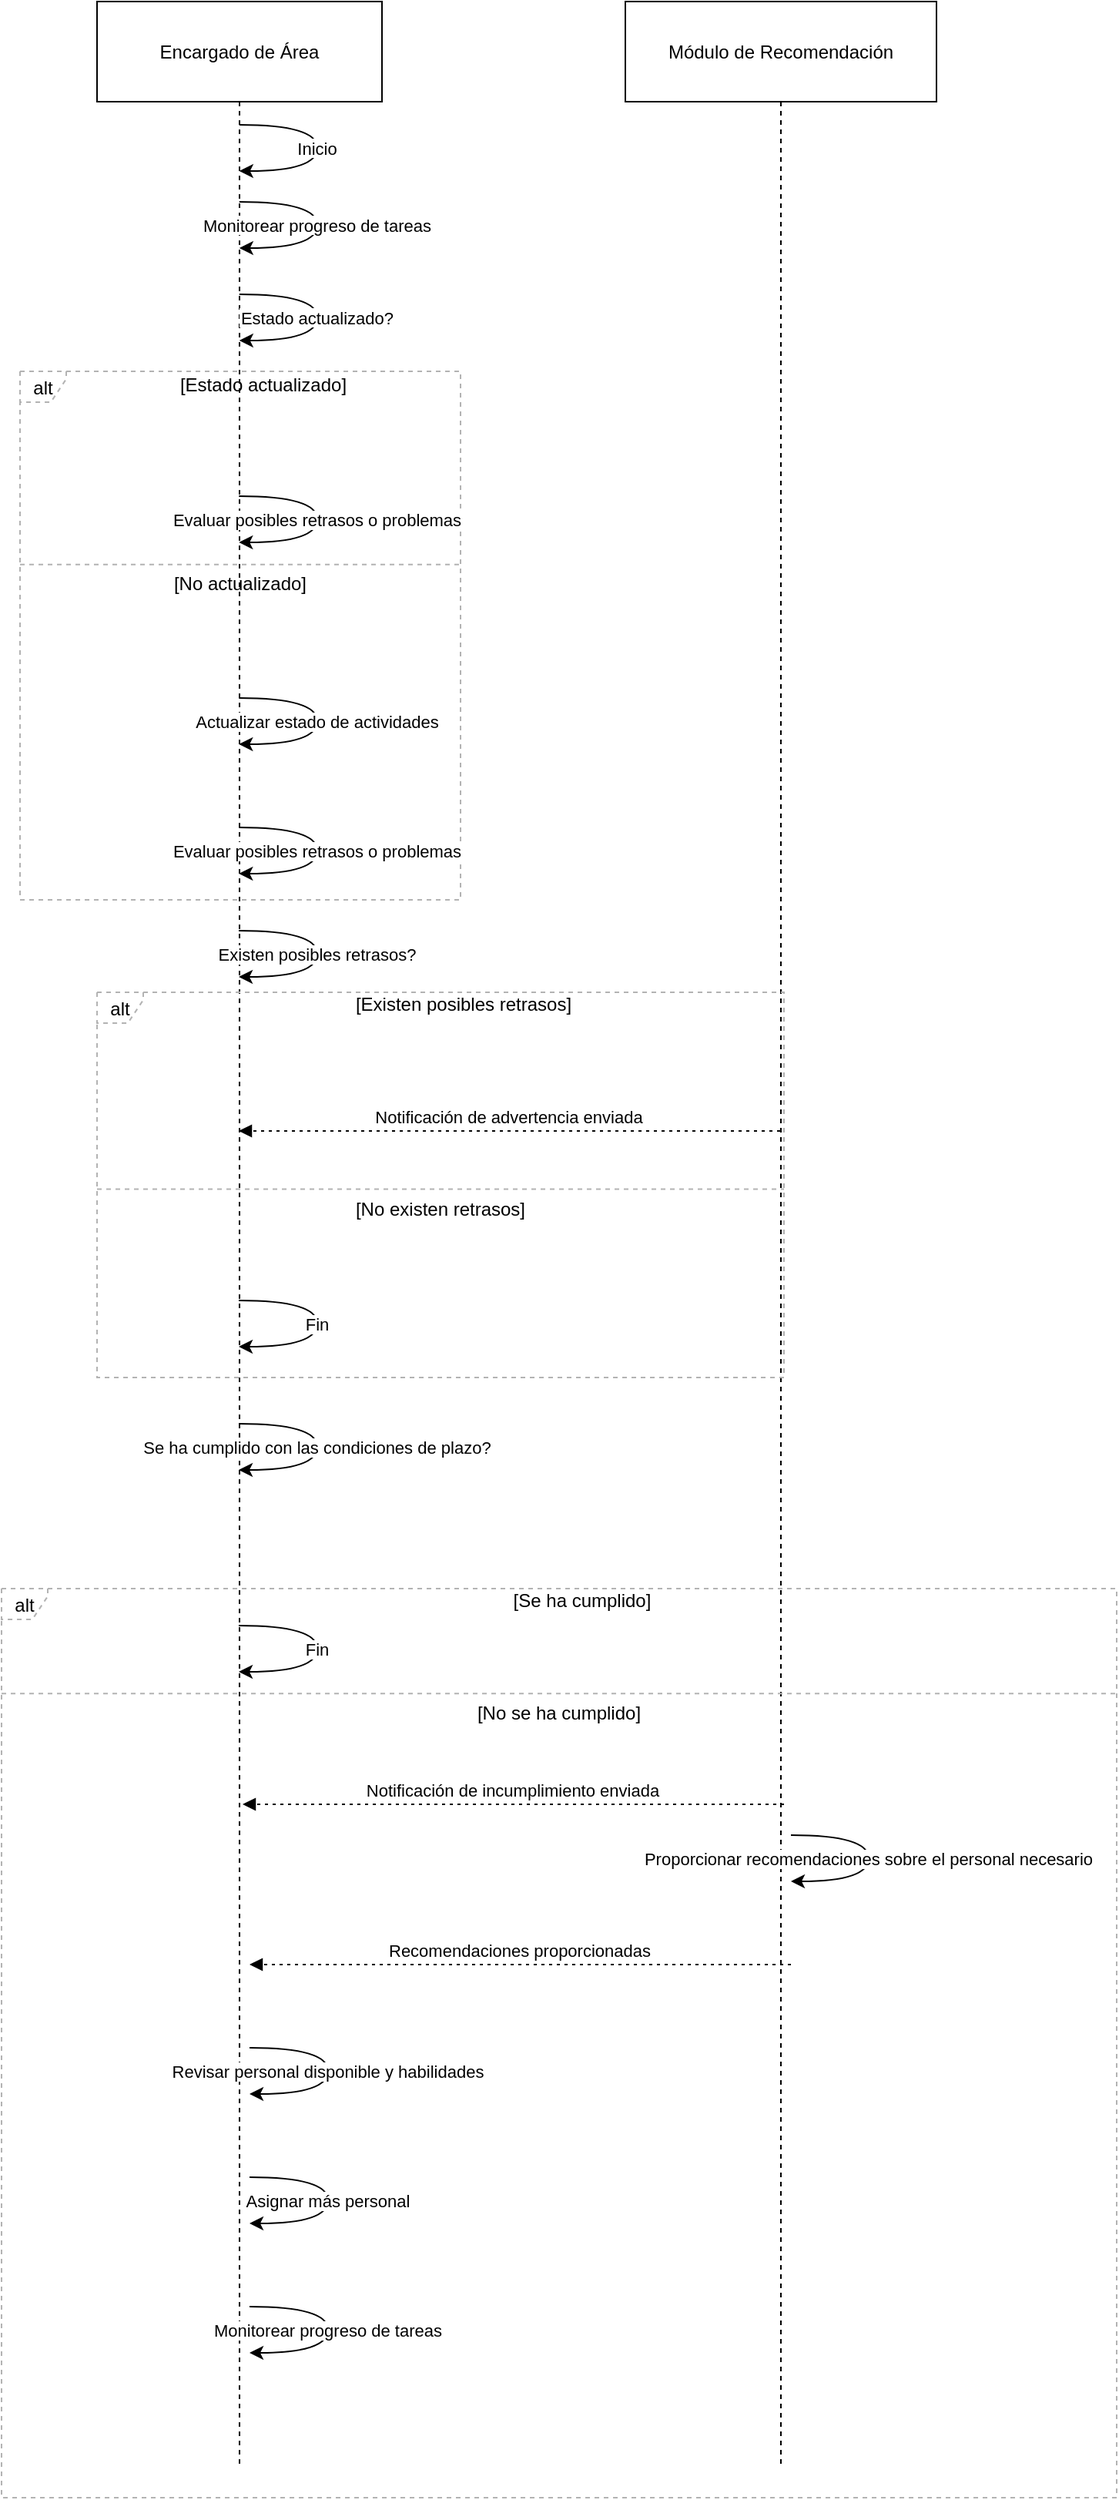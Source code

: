 <mxfile version="24.4.8" type="device">
  <diagram name="Página-1" id="lr0Yw2WSkKTNIkCCuQ-g">
    <mxGraphModel dx="1500" dy="887" grid="1" gridSize="10" guides="1" tooltips="1" connect="1" arrows="1" fold="1" page="1" pageScale="1" pageWidth="1200" pageHeight="1650" math="0" shadow="0">
      <root>
        <mxCell id="0" />
        <mxCell id="1" parent="0" />
        <mxCell id="8UG27pQmcf1Z6j6i45Yc-1" value="Encargado de Área" style="shape=umlLifeline;perimeter=lifelinePerimeter;whiteSpace=wrap;container=1;dropTarget=0;collapsible=0;recursiveResize=0;outlineConnect=0;portConstraint=eastwest;newEdgeStyle={&quot;edgeStyle&quot;:&quot;elbowEdgeStyle&quot;,&quot;elbow&quot;:&quot;vertical&quot;,&quot;curved&quot;:0,&quot;rounded&quot;:0};size=65;" vertex="1" parent="1">
          <mxGeometry x="82" y="20" width="185" height="1600" as="geometry" />
        </mxCell>
        <mxCell id="8UG27pQmcf1Z6j6i45Yc-2" value="Módulo de Recomendación" style="shape=umlLifeline;perimeter=lifelinePerimeter;whiteSpace=wrap;container=1;dropTarget=0;collapsible=0;recursiveResize=0;outlineConnect=0;portConstraint=eastwest;newEdgeStyle={&quot;edgeStyle&quot;:&quot;elbowEdgeStyle&quot;,&quot;elbow&quot;:&quot;vertical&quot;,&quot;curved&quot;:0,&quot;rounded&quot;:0};size=65;" vertex="1" parent="1">
          <mxGeometry x="425" y="20" width="202" height="1600" as="geometry" />
        </mxCell>
        <mxCell id="8UG27pQmcf1Z6j6i45Yc-3" value="alt" style="shape=umlFrame;dashed=1;pointerEvents=0;dropTarget=0;strokeColor=#B3B3B3;height=20;width=30" vertex="1" parent="1">
          <mxGeometry x="32" y="260" width="286" height="343" as="geometry" />
        </mxCell>
        <mxCell id="8UG27pQmcf1Z6j6i45Yc-4" value="[Estado actualizado]" style="text;strokeColor=none;fillColor=none;align=center;verticalAlign=middle;whiteSpace=wrap;" vertex="1" parent="8UG27pQmcf1Z6j6i45Yc-3">
          <mxGeometry x="30" width="256" height="18.245" as="geometry" />
        </mxCell>
        <mxCell id="8UG27pQmcf1Z6j6i45Yc-5" value="[No actualizado]" style="shape=line;dashed=1;whiteSpace=wrap;verticalAlign=top;labelPosition=center;verticalLabelPosition=middle;align=center;strokeColor=#B3B3B3;" vertex="1" parent="8UG27pQmcf1Z6j6i45Yc-3">
          <mxGeometry y="124.064" width="286" height="2.737" as="geometry" />
        </mxCell>
        <mxCell id="8UG27pQmcf1Z6j6i45Yc-6" value="alt" style="shape=umlFrame;dashed=1;pointerEvents=0;dropTarget=0;strokeColor=#B3B3B3;height=20;width=30" vertex="1" parent="1">
          <mxGeometry x="82" y="663" width="446" height="250" as="geometry" />
        </mxCell>
        <mxCell id="8UG27pQmcf1Z6j6i45Yc-7" value="[Existen posibles retrasos]" style="text;strokeColor=none;fillColor=none;align=center;verticalAlign=middle;whiteSpace=wrap;" vertex="1" parent="8UG27pQmcf1Z6j6i45Yc-6">
          <mxGeometry x="30" width="416" height="15.823" as="geometry" />
        </mxCell>
        <mxCell id="8UG27pQmcf1Z6j6i45Yc-8" value="[No existen retrasos]" style="shape=line;dashed=1;whiteSpace=wrap;verticalAlign=top;labelPosition=center;verticalLabelPosition=middle;align=center;strokeColor=#B3B3B3;" vertex="1" parent="8UG27pQmcf1Z6j6i45Yc-6">
          <mxGeometry y="126.582" width="446" height="2.373" as="geometry" />
        </mxCell>
        <mxCell id="8UG27pQmcf1Z6j6i45Yc-9" value="alt" style="shape=umlFrame;dashed=1;pointerEvents=0;dropTarget=0;strokeColor=#B3B3B3;height=20;width=30" vertex="1" parent="1">
          <mxGeometry x="20" y="1050" width="724" height="590" as="geometry" />
        </mxCell>
        <mxCell id="8UG27pQmcf1Z6j6i45Yc-10" value="[Se ha cumplido]" style="text;strokeColor=none;fillColor=none;align=center;verticalAlign=middle;whiteSpace=wrap;" vertex="1" parent="8UG27pQmcf1Z6j6i45Yc-9">
          <mxGeometry x="30" width="694" height="16.714" as="geometry" />
        </mxCell>
        <mxCell id="8UG27pQmcf1Z6j6i45Yc-11" value="[No se ha cumplido]" style="shape=line;dashed=1;whiteSpace=wrap;verticalAlign=top;labelPosition=center;verticalLabelPosition=middle;align=center;strokeColor=#B3B3B3;" vertex="1" parent="8UG27pQmcf1Z6j6i45Yc-9">
          <mxGeometry y="66.856" width="724" height="2.507" as="geometry" />
        </mxCell>
        <mxCell id="8UG27pQmcf1Z6j6i45Yc-12" value="Inicio" style="curved=1;rounded=0;" edge="1" parent="1">
          <mxGeometry relative="1" as="geometry">
            <Array as="points">
              <mxPoint x="225" y="100" />
              <mxPoint x="225" y="130" />
            </Array>
            <mxPoint x="174.394" y="100" as="sourcePoint" />
            <mxPoint x="174.394" y="130" as="targetPoint" />
          </mxGeometry>
        </mxCell>
        <mxCell id="8UG27pQmcf1Z6j6i45Yc-13" value="Monitorear progreso de tareas" style="curved=1;rounded=0;" edge="1" parent="1">
          <mxGeometry relative="1" as="geometry">
            <Array as="points">
              <mxPoint x="225" y="150" />
              <mxPoint x="225" y="180" />
            </Array>
            <mxPoint x="174.394" y="150" as="sourcePoint" />
            <mxPoint x="174.394" y="180" as="targetPoint" />
          </mxGeometry>
        </mxCell>
        <mxCell id="8UG27pQmcf1Z6j6i45Yc-14" value="Estado actualizado?" style="curved=1;rounded=0;" edge="1" parent="1">
          <mxGeometry relative="1" as="geometry">
            <Array as="points">
              <mxPoint x="225" y="210" />
              <mxPoint x="225" y="240" />
            </Array>
            <mxPoint x="174.394" y="210.0" as="sourcePoint" />
            <mxPoint x="174.394" y="240.0" as="targetPoint" />
          </mxGeometry>
        </mxCell>
        <mxCell id="8UG27pQmcf1Z6j6i45Yc-15" value="Evaluar posibles retrasos o problemas" style="curved=1;rounded=0;" edge="1" parent="1">
          <mxGeometry relative="1" as="geometry">
            <Array as="points">
              <mxPoint x="225" y="341" />
              <mxPoint x="225" y="371" />
            </Array>
            <mxPoint x="174.13" y="341.0" as="sourcePoint" />
            <mxPoint x="174.13" y="371.0" as="targetPoint" />
          </mxGeometry>
        </mxCell>
        <mxCell id="8UG27pQmcf1Z6j6i45Yc-16" value="Actualizar estado de actividades" style="curved=1;rounded=0;" edge="1" parent="1">
          <mxGeometry relative="1" as="geometry">
            <Array as="points">
              <mxPoint x="225" y="472" />
              <mxPoint x="225" y="502" />
            </Array>
            <mxPoint x="174.13" y="472" as="sourcePoint" />
            <mxPoint x="174.13" y="502" as="targetPoint" />
          </mxGeometry>
        </mxCell>
        <mxCell id="8UG27pQmcf1Z6j6i45Yc-17" value="Evaluar posibles retrasos o problemas" style="curved=1;rounded=0;" edge="1" parent="1">
          <mxGeometry relative="1" as="geometry">
            <Array as="points">
              <mxPoint x="225" y="556" />
              <mxPoint x="225" y="586" />
            </Array>
            <mxPoint x="174.13" y="556" as="sourcePoint" />
            <mxPoint x="174.13" y="586" as="targetPoint" />
          </mxGeometry>
        </mxCell>
        <mxCell id="8UG27pQmcf1Z6j6i45Yc-18" value="Existen posibles retrasos?" style="curved=1;rounded=0;" edge="1" parent="1">
          <mxGeometry relative="1" as="geometry">
            <Array as="points">
              <mxPoint x="225" y="623" />
              <mxPoint x="225" y="653" />
            </Array>
            <mxPoint x="174" y="623" as="sourcePoint" />
            <mxPoint x="174" y="653" as="targetPoint" />
          </mxGeometry>
        </mxCell>
        <mxCell id="8UG27pQmcf1Z6j6i45Yc-20" value="Notificación de advertencia enviada" style="verticalAlign=bottom;endArrow=block;edgeStyle=elbowEdgeStyle;elbow=vertical;curved=0;rounded=0;dashed=1;dashPattern=2 3;" edge="1" parent="1">
          <mxGeometry relative="1" as="geometry">
            <Array as="points">
              <mxPoint x="360" y="753" />
            </Array>
            <mxPoint x="525.5" y="753" as="sourcePoint" />
            <mxPoint x="174" y="753" as="targetPoint" />
          </mxGeometry>
        </mxCell>
        <mxCell id="8UG27pQmcf1Z6j6i45Yc-21" value="Fin" style="curved=1;rounded=0;" edge="1" parent="1">
          <mxGeometry relative="1" as="geometry">
            <Array as="points">
              <mxPoint x="225" y="863" />
              <mxPoint x="225" y="893" />
            </Array>
            <mxPoint x="174" y="863" as="sourcePoint" />
            <mxPoint x="174" y="893" as="targetPoint" />
          </mxGeometry>
        </mxCell>
        <mxCell id="8UG27pQmcf1Z6j6i45Yc-22" value="Se ha cumplido con las condiciones de plazo?" style="curved=1;rounded=0;" edge="1" parent="1">
          <mxGeometry relative="1" as="geometry">
            <Array as="points">
              <mxPoint x="225" y="943" />
              <mxPoint x="225" y="973" />
            </Array>
            <mxPoint x="174" y="943" as="sourcePoint" />
            <mxPoint x="174" y="973" as="targetPoint" />
          </mxGeometry>
        </mxCell>
        <mxCell id="8UG27pQmcf1Z6j6i45Yc-23" value="Fin" style="curved=1;rounded=0;" edge="1" parent="1">
          <mxGeometry relative="1" as="geometry">
            <Array as="points">
              <mxPoint x="225" y="1074" />
              <mxPoint x="225" y="1104" />
            </Array>
            <mxPoint x="174" y="1074" as="sourcePoint" />
            <mxPoint x="174" y="1104" as="targetPoint" />
          </mxGeometry>
        </mxCell>
        <mxCell id="8UG27pQmcf1Z6j6i45Yc-25" value="Notificación de incumplimiento enviada" style="verticalAlign=bottom;endArrow=block;edgeStyle=elbowEdgeStyle;elbow=vertical;curved=0;rounded=0;dashed=1;dashPattern=2 3;" edge="1" parent="1">
          <mxGeometry relative="1" as="geometry">
            <Array as="points">
              <mxPoint x="362.5" y="1190" />
            </Array>
            <mxPoint x="528" y="1190" as="sourcePoint" />
            <mxPoint x="176.5" y="1190" as="targetPoint" />
          </mxGeometry>
        </mxCell>
        <mxCell id="8UG27pQmcf1Z6j6i45Yc-26" value="Proporcionar recomendaciones sobre el personal necesario" style="curved=1;rounded=0;" edge="1" parent="1">
          <mxGeometry relative="1" as="geometry">
            <Array as="points">
              <mxPoint x="583" y="1210" />
              <mxPoint x="583" y="1240" />
            </Array>
            <mxPoint x="532.5" y="1210" as="sourcePoint" />
            <mxPoint x="532.5" y="1240" as="targetPoint" />
          </mxGeometry>
        </mxCell>
        <mxCell id="8UG27pQmcf1Z6j6i45Yc-27" value="Recomendaciones proporcionadas" style="verticalAlign=bottom;endArrow=block;edgeStyle=elbowEdgeStyle;elbow=vertical;curved=0;rounded=0;dashed=1;dashPattern=2 3;" edge="1" parent="1">
          <mxGeometry relative="1" as="geometry">
            <Array as="points">
              <mxPoint x="367" y="1294" />
            </Array>
            <mxPoint x="532.5" y="1294" as="sourcePoint" />
            <mxPoint x="181" y="1294" as="targetPoint" />
          </mxGeometry>
        </mxCell>
        <mxCell id="8UG27pQmcf1Z6j6i45Yc-28" value="Revisar personal disponible y habilidades" style="curved=1;rounded=0;" edge="1" parent="1">
          <mxGeometry relative="1" as="geometry">
            <Array as="points">
              <mxPoint x="232" y="1348" />
              <mxPoint x="232" y="1378" />
            </Array>
            <mxPoint x="181" y="1348" as="sourcePoint" />
            <mxPoint x="181" y="1378" as="targetPoint" />
          </mxGeometry>
        </mxCell>
        <mxCell id="8UG27pQmcf1Z6j6i45Yc-29" value="Asignar más personal" style="curved=1;rounded=0;" edge="1" parent="1">
          <mxGeometry relative="1" as="geometry">
            <Array as="points">
              <mxPoint x="232" y="1432" />
              <mxPoint x="232" y="1462" />
            </Array>
            <mxPoint x="181" y="1432" as="sourcePoint" />
            <mxPoint x="181" y="1462" as="targetPoint" />
          </mxGeometry>
        </mxCell>
        <mxCell id="8UG27pQmcf1Z6j6i45Yc-30" value="Monitorear progreso de tareas" style="curved=1;rounded=0;" edge="1" parent="1">
          <mxGeometry relative="1" as="geometry">
            <Array as="points">
              <mxPoint x="232" y="1516" />
              <mxPoint x="232" y="1546" />
            </Array>
            <mxPoint x="181" y="1516" as="sourcePoint" />
            <mxPoint x="181" y="1546" as="targetPoint" />
          </mxGeometry>
        </mxCell>
      </root>
    </mxGraphModel>
  </diagram>
</mxfile>
